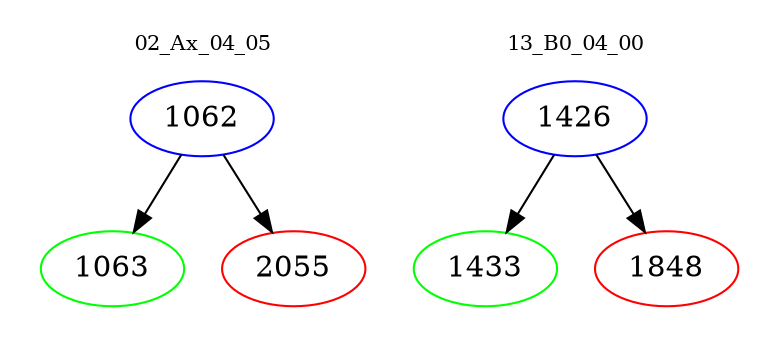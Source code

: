 digraph{
subgraph cluster_0 {
color = white
label = "02_Ax_04_05";
fontsize=10;
T0_1062 [label="1062", color="blue"]
T0_1062 -> T0_1063 [color="black"]
T0_1063 [label="1063", color="green"]
T0_1062 -> T0_2055 [color="black"]
T0_2055 [label="2055", color="red"]
}
subgraph cluster_1 {
color = white
label = "13_B0_04_00";
fontsize=10;
T1_1426 [label="1426", color="blue"]
T1_1426 -> T1_1433 [color="black"]
T1_1433 [label="1433", color="green"]
T1_1426 -> T1_1848 [color="black"]
T1_1848 [label="1848", color="red"]
}
}
